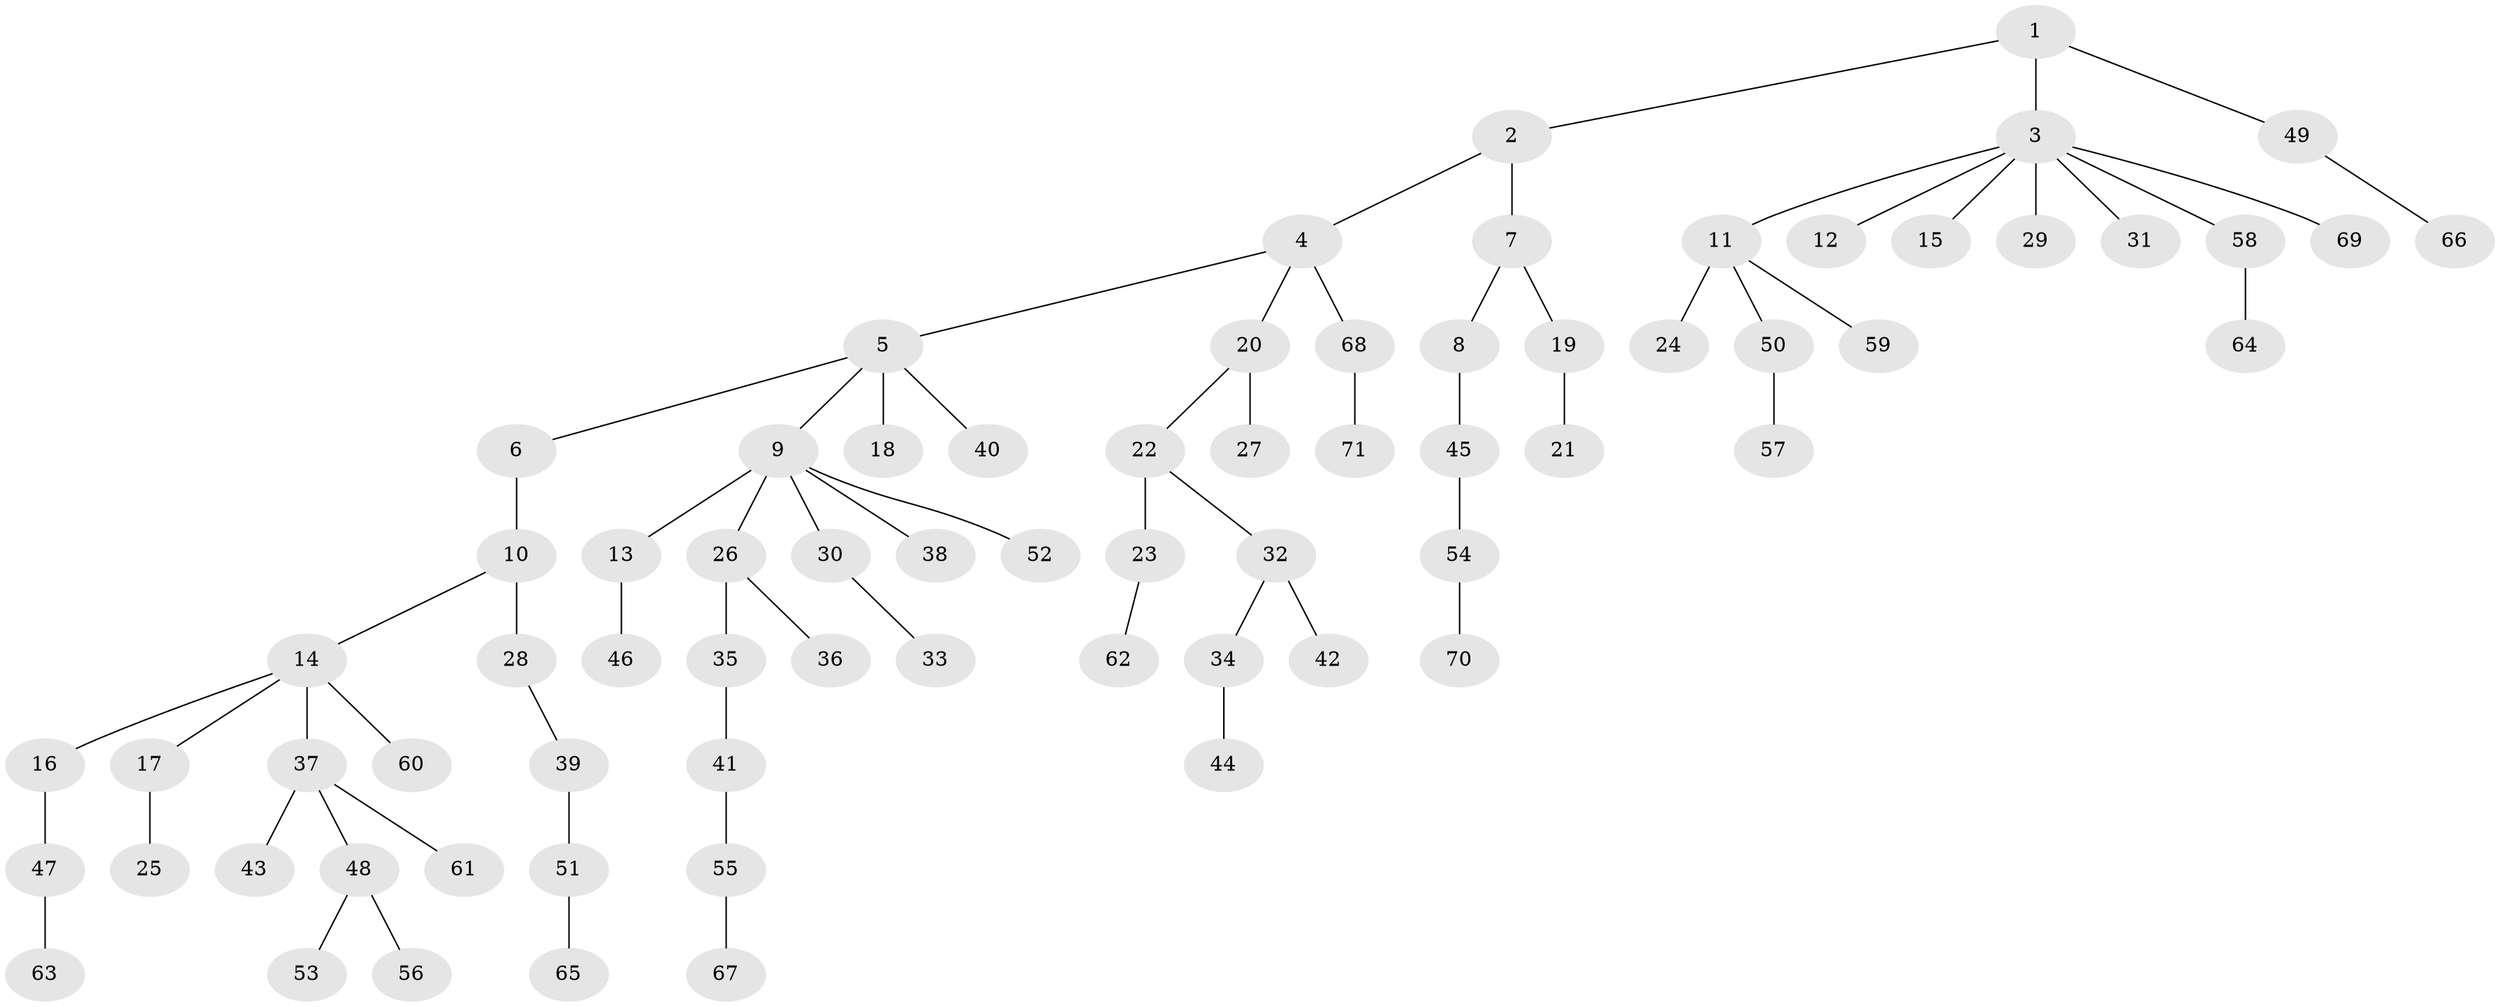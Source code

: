 // original degree distribution, {4: 0.04964539007092199, 7: 0.0070921985815602835, 5: 0.028368794326241134, 6: 0.014184397163120567, 2: 0.2765957446808511, 3: 0.14184397163120568, 8: 0.0070921985815602835, 1: 0.475177304964539}
// Generated by graph-tools (version 1.1) at 2025/51/03/04/25 22:51:55]
// undirected, 71 vertices, 70 edges
graph export_dot {
  node [color=gray90,style=filled];
  1;
  2;
  3;
  4;
  5;
  6;
  7;
  8;
  9;
  10;
  11;
  12;
  13;
  14;
  15;
  16;
  17;
  18;
  19;
  20;
  21;
  22;
  23;
  24;
  25;
  26;
  27;
  28;
  29;
  30;
  31;
  32;
  33;
  34;
  35;
  36;
  37;
  38;
  39;
  40;
  41;
  42;
  43;
  44;
  45;
  46;
  47;
  48;
  49;
  50;
  51;
  52;
  53;
  54;
  55;
  56;
  57;
  58;
  59;
  60;
  61;
  62;
  63;
  64;
  65;
  66;
  67;
  68;
  69;
  70;
  71;
  1 -- 2 [weight=1.0];
  1 -- 3 [weight=1.0];
  1 -- 49 [weight=1.0];
  2 -- 4 [weight=1.0];
  2 -- 7 [weight=1.0];
  3 -- 11 [weight=1.0];
  3 -- 12 [weight=1.0];
  3 -- 15 [weight=1.0];
  3 -- 29 [weight=1.0];
  3 -- 31 [weight=1.0];
  3 -- 58 [weight=1.0];
  3 -- 69 [weight=1.0];
  4 -- 5 [weight=1.0];
  4 -- 20 [weight=1.0];
  4 -- 68 [weight=1.0];
  5 -- 6 [weight=1.0];
  5 -- 9 [weight=1.0];
  5 -- 18 [weight=1.0];
  5 -- 40 [weight=1.0];
  6 -- 10 [weight=2.0];
  7 -- 8 [weight=1.0];
  7 -- 19 [weight=1.0];
  8 -- 45 [weight=1.0];
  9 -- 13 [weight=1.0];
  9 -- 26 [weight=2.0];
  9 -- 30 [weight=1.0];
  9 -- 38 [weight=1.0];
  9 -- 52 [weight=1.0];
  10 -- 14 [weight=1.0];
  10 -- 28 [weight=1.0];
  11 -- 24 [weight=1.0];
  11 -- 50 [weight=1.0];
  11 -- 59 [weight=1.0];
  13 -- 46 [weight=2.0];
  14 -- 16 [weight=1.0];
  14 -- 17 [weight=1.0];
  14 -- 37 [weight=1.0];
  14 -- 60 [weight=1.0];
  16 -- 47 [weight=1.0];
  17 -- 25 [weight=3.0];
  19 -- 21 [weight=1.0];
  20 -- 22 [weight=1.0];
  20 -- 27 [weight=1.0];
  22 -- 23 [weight=1.0];
  22 -- 32 [weight=1.0];
  23 -- 62 [weight=1.0];
  26 -- 35 [weight=1.0];
  26 -- 36 [weight=1.0];
  28 -- 39 [weight=1.0];
  30 -- 33 [weight=1.0];
  32 -- 34 [weight=1.0];
  32 -- 42 [weight=2.0];
  34 -- 44 [weight=2.0];
  35 -- 41 [weight=1.0];
  37 -- 43 [weight=1.0];
  37 -- 48 [weight=1.0];
  37 -- 61 [weight=1.0];
  39 -- 51 [weight=1.0];
  41 -- 55 [weight=1.0];
  45 -- 54 [weight=1.0];
  47 -- 63 [weight=1.0];
  48 -- 53 [weight=1.0];
  48 -- 56 [weight=1.0];
  49 -- 66 [weight=1.0];
  50 -- 57 [weight=1.0];
  51 -- 65 [weight=1.0];
  54 -- 70 [weight=1.0];
  55 -- 67 [weight=1.0];
  58 -- 64 [weight=1.0];
  68 -- 71 [weight=1.0];
}
